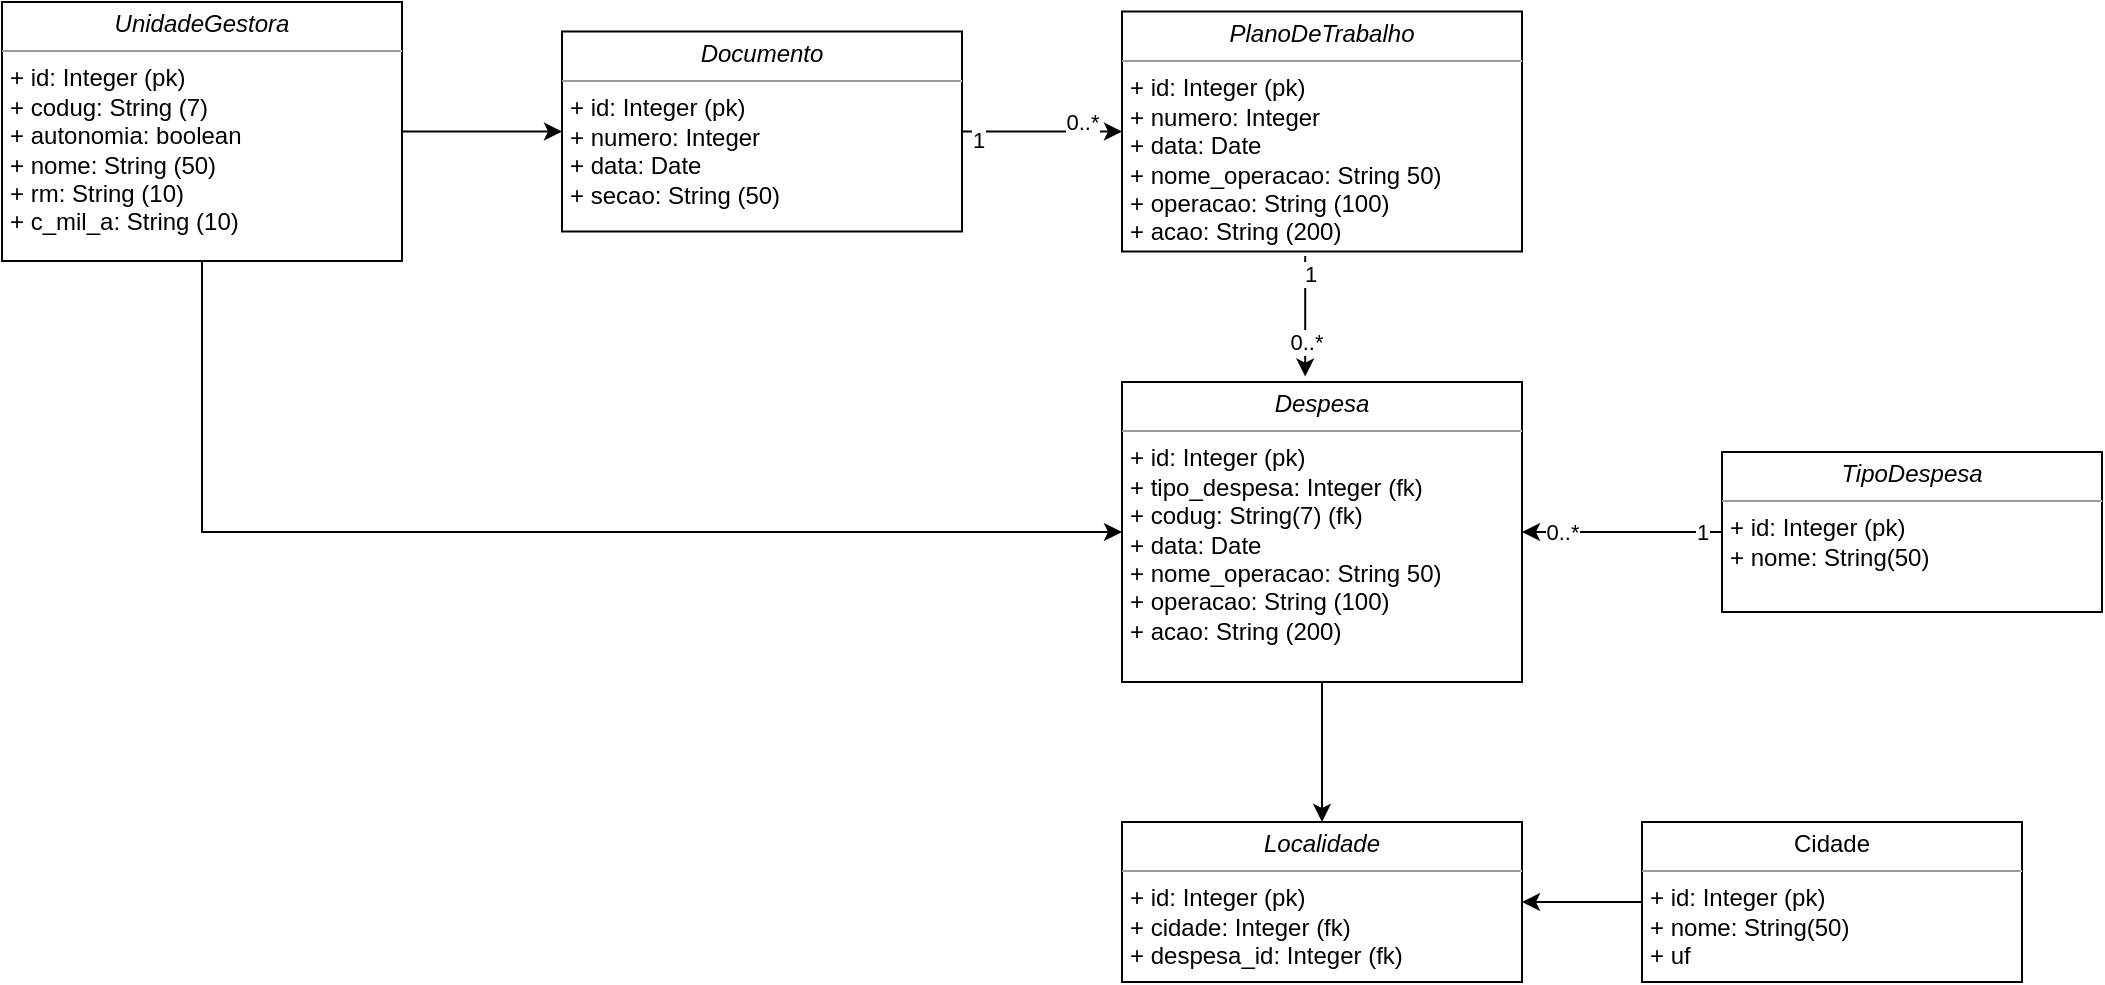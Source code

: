 <mxfile version="20.4.0" type="github">
  <diagram name="Diagrama de Classes" id="c4acf3e9-155e-7222-9cf6-157b1a14988f">
    <mxGraphModel dx="1422" dy="762" grid="1" gridSize="10" guides="1" tooltips="1" connect="1" arrows="1" fold="1" page="1" pageScale="1" pageWidth="1169" pageHeight="827" background="none" math="0" shadow="0">
      <root>
        <mxCell id="0" />
        <mxCell id="1" parent="0" />
        <mxCell id="a-GNcQjXYbUmJu2RaoGT-13" style="edgeStyle=orthogonalEdgeStyle;rounded=0;orthogonalLoop=1;jettySize=auto;html=1;entryX=0;entryY=0.5;entryDx=0;entryDy=0;exitX=0.5;exitY=1;exitDx=0;exitDy=0;" edge="1" parent="1" source="5d2195bd80daf111-18" target="a-GNcQjXYbUmJu2RaoGT-9">
          <mxGeometry relative="1" as="geometry">
            <mxPoint x="135" y="410" as="targetPoint" />
          </mxGeometry>
        </mxCell>
        <mxCell id="a-GNcQjXYbUmJu2RaoGT-30" style="edgeStyle=orthogonalEdgeStyle;rounded=0;orthogonalLoop=1;jettySize=auto;html=1;entryX=0;entryY=0.5;entryDx=0;entryDy=0;" edge="1" parent="1" source="5d2195bd80daf111-18" target="a-GNcQjXYbUmJu2RaoGT-4">
          <mxGeometry relative="1" as="geometry" />
        </mxCell>
        <mxCell id="5d2195bd80daf111-18" value="&lt;p style=&quot;margin:0px;margin-top:4px;text-align:center;&quot;&gt;&lt;i&gt;UnidadeGestora&lt;/i&gt;&lt;/p&gt;&lt;hr size=&quot;1&quot;&gt;&lt;p style=&quot;margin:0px;margin-left:4px;&quot;&gt;+ id: Integer (pk)&lt;/p&gt;&lt;p style=&quot;margin:0px;margin-left:4px;&quot;&gt;+ codug: String (7)&lt;/p&gt;&lt;p style=&quot;margin:0px;margin-left:4px;&quot;&gt;+ autonomia: boolean&lt;br&gt;+ nome: String (50)&lt;/p&gt;&lt;p style=&quot;margin:0px;margin-left:4px;&quot;&gt;+ rm: String (10)&lt;/p&gt;&lt;p style=&quot;margin:0px;margin-left:4px;&quot;&gt;+ c_mil_a: String (10)&lt;/p&gt;&lt;p style=&quot;margin:0px;margin-left:4px;&quot;&gt;&lt;br&gt;&lt;/p&gt;" style="verticalAlign=top;align=left;overflow=fill;fontSize=12;fontFamily=Helvetica;html=1;rounded=0;shadow=0;comic=0;labelBackgroundColor=none;strokeWidth=1" parent="1" vertex="1">
          <mxGeometry x="40" y="40" width="200" height="129.5" as="geometry" />
        </mxCell>
        <mxCell id="a-GNcQjXYbUmJu2RaoGT-19" value="0..*" style="edgeStyle=orthogonalEdgeStyle;rounded=0;orthogonalLoop=1;jettySize=auto;html=1;" edge="1" parent="1" source="a-GNcQjXYbUmJu2RaoGT-4" target="a-GNcQjXYbUmJu2RaoGT-8">
          <mxGeometry x="0.5" y="5" relative="1" as="geometry">
            <mxPoint as="offset" />
          </mxGeometry>
        </mxCell>
        <mxCell id="a-GNcQjXYbUmJu2RaoGT-20" value="1" style="edgeLabel;html=1;align=center;verticalAlign=middle;resizable=0;points=[];" vertex="1" connectable="0" parent="a-GNcQjXYbUmJu2RaoGT-19">
          <mxGeometry x="-0.77" y="1" relative="1" as="geometry">
            <mxPoint x="-1" y="5" as="offset" />
          </mxGeometry>
        </mxCell>
        <mxCell id="a-GNcQjXYbUmJu2RaoGT-4" value="&lt;p style=&quot;margin:0px;margin-top:4px;text-align:center;&quot;&gt;&lt;i&gt;Documento&lt;/i&gt;&lt;/p&gt;&lt;hr size=&quot;1&quot;&gt;&lt;p style=&quot;margin:0px;margin-left:4px;&quot;&gt;+ id: Integer (pk)&lt;/p&gt;&lt;p style=&quot;margin:0px;margin-left:4px;&quot;&gt;+ numero: Integer&lt;/p&gt;&lt;p style=&quot;margin:0px;margin-left:4px;&quot;&gt;+ data: Date&lt;br&gt;+ secao: String (50)&lt;/p&gt;&lt;p style=&quot;margin:0px;margin-left:4px;&quot;&gt;&lt;br&gt;&lt;/p&gt;" style="verticalAlign=top;align=left;overflow=fill;fontSize=12;fontFamily=Helvetica;html=1;rounded=0;shadow=0;comic=0;labelBackgroundColor=none;strokeWidth=1" vertex="1" parent="1">
          <mxGeometry x="320" y="54.75" width="200" height="100" as="geometry" />
        </mxCell>
        <mxCell id="a-GNcQjXYbUmJu2RaoGT-21" style="edgeStyle=orthogonalEdgeStyle;rounded=0;orthogonalLoop=1;jettySize=auto;html=1;entryX=0.458;entryY=-0.018;entryDx=0;entryDy=0;exitX=0.458;exitY=1.019;exitDx=0;exitDy=0;exitPerimeter=0;entryPerimeter=0;" edge="1" parent="1" source="a-GNcQjXYbUmJu2RaoGT-8" target="a-GNcQjXYbUmJu2RaoGT-9">
          <mxGeometry relative="1" as="geometry" />
        </mxCell>
        <mxCell id="a-GNcQjXYbUmJu2RaoGT-22" value="0..*" style="edgeLabel;html=1;align=center;verticalAlign=middle;resizable=0;points=[];" vertex="1" connectable="0" parent="a-GNcQjXYbUmJu2RaoGT-21">
          <mxGeometry x="0.667" relative="1" as="geometry">
            <mxPoint y="-7" as="offset" />
          </mxGeometry>
        </mxCell>
        <mxCell id="a-GNcQjXYbUmJu2RaoGT-23" value="1" style="edgeLabel;html=1;align=center;verticalAlign=middle;resizable=0;points=[];" vertex="1" connectable="0" parent="a-GNcQjXYbUmJu2RaoGT-21">
          <mxGeometry x="-0.7" y="2" relative="1" as="geometry">
            <mxPoint as="offset" />
          </mxGeometry>
        </mxCell>
        <mxCell id="a-GNcQjXYbUmJu2RaoGT-8" value="&lt;p style=&quot;margin:0px;margin-top:4px;text-align:center;&quot;&gt;&lt;i&gt;PlanoDeTrabalho&lt;/i&gt;&lt;/p&gt;&lt;hr size=&quot;1&quot;&gt;&lt;p style=&quot;margin:0px;margin-left:4px;&quot;&gt;+ id: Integer (pk)&lt;/p&gt;&lt;p style=&quot;margin:0px;margin-left:4px;&quot;&gt;+ numero: Integer&lt;/p&gt;&lt;p style=&quot;margin:0px;margin-left:4px;&quot;&gt;+ data: Date&lt;br&gt;+ nome_operacao: String 50)&lt;/p&gt;&lt;p style=&quot;margin:0px;margin-left:4px;&quot;&gt;+ operacao: String (100)&lt;/p&gt;&lt;p style=&quot;margin:0px;margin-left:4px;&quot;&gt;+ acao: String (200)&lt;/p&gt;&lt;p style=&quot;margin:0px;margin-left:4px;&quot;&gt;&lt;br&gt;&lt;/p&gt;" style="verticalAlign=top;align=left;overflow=fill;fontSize=12;fontFamily=Helvetica;html=1;rounded=0;shadow=0;comic=0;labelBackgroundColor=none;strokeWidth=1" vertex="1" parent="1">
          <mxGeometry x="600" y="44.75" width="200" height="120" as="geometry" />
        </mxCell>
        <mxCell id="a-GNcQjXYbUmJu2RaoGT-27" style="edgeStyle=orthogonalEdgeStyle;rounded=0;orthogonalLoop=1;jettySize=auto;html=1;entryX=0.5;entryY=0;entryDx=0;entryDy=0;" edge="1" parent="1" source="a-GNcQjXYbUmJu2RaoGT-9" target="a-GNcQjXYbUmJu2RaoGT-26">
          <mxGeometry relative="1" as="geometry" />
        </mxCell>
        <mxCell id="a-GNcQjXYbUmJu2RaoGT-9" value="&lt;p style=&quot;margin:0px;margin-top:4px;text-align:center;&quot;&gt;&lt;i&gt;Despesa&lt;/i&gt;&lt;/p&gt;&lt;hr size=&quot;1&quot;&gt;&lt;p style=&quot;margin:0px;margin-left:4px;&quot;&gt;+ id: Integer (pk)&lt;/p&gt;&lt;p style=&quot;margin:0px;margin-left:4px;&quot;&gt;+ tipo_despesa: Integer (fk)&lt;/p&gt;&lt;p style=&quot;margin:0px;margin-left:4px;&quot;&gt;+ codug: String(7) (fk)&lt;/p&gt;&lt;p style=&quot;margin:0px;margin-left:4px;&quot;&gt;+ data: Date&lt;br&gt;+ nome_operacao: String 50)&lt;/p&gt;&lt;p style=&quot;margin:0px;margin-left:4px;&quot;&gt;+ operacao: String (100)&lt;/p&gt;&lt;p style=&quot;margin:0px;margin-left:4px;&quot;&gt;+ acao: String (200)&lt;/p&gt;&lt;p style=&quot;margin:0px;margin-left:4px;&quot;&gt;&lt;br&gt;&lt;/p&gt;" style="verticalAlign=top;align=left;overflow=fill;fontSize=12;fontFamily=Helvetica;html=1;rounded=0;shadow=0;comic=0;labelBackgroundColor=none;strokeWidth=1" vertex="1" parent="1">
          <mxGeometry x="600" y="230" width="200" height="150" as="geometry" />
        </mxCell>
        <mxCell id="a-GNcQjXYbUmJu2RaoGT-11" style="edgeStyle=orthogonalEdgeStyle;rounded=0;orthogonalLoop=1;jettySize=auto;html=1;entryX=1;entryY=0.5;entryDx=0;entryDy=0;" edge="1" parent="1" source="a-GNcQjXYbUmJu2RaoGT-10" target="a-GNcQjXYbUmJu2RaoGT-9">
          <mxGeometry relative="1" as="geometry" />
        </mxCell>
        <mxCell id="a-GNcQjXYbUmJu2RaoGT-24" value="0..*" style="edgeLabel;html=1;align=center;verticalAlign=middle;resizable=0;points=[];" vertex="1" connectable="0" parent="a-GNcQjXYbUmJu2RaoGT-11">
          <mxGeometry x="0.765" relative="1" as="geometry">
            <mxPoint x="8" as="offset" />
          </mxGeometry>
        </mxCell>
        <mxCell id="a-GNcQjXYbUmJu2RaoGT-25" value="1" style="edgeLabel;html=1;align=center;verticalAlign=middle;resizable=0;points=[];" vertex="1" connectable="0" parent="a-GNcQjXYbUmJu2RaoGT-11">
          <mxGeometry x="-0.788" relative="1" as="geometry">
            <mxPoint as="offset" />
          </mxGeometry>
        </mxCell>
        <mxCell id="a-GNcQjXYbUmJu2RaoGT-10" value="&lt;p style=&quot;margin:0px;margin-top:4px;text-align:center;&quot;&gt;&lt;i&gt;TipoDespesa&lt;/i&gt;&lt;/p&gt;&lt;hr size=&quot;1&quot;&gt;&lt;p style=&quot;margin:0px;margin-left:4px;&quot;&gt;+ id: Integer (pk)&lt;/p&gt;&lt;p style=&quot;margin:0px;margin-left:4px;&quot;&gt;+ nome: String(50)&lt;/p&gt;&lt;p style=&quot;margin:0px;margin-left:4px;&quot;&gt;&lt;br&gt;&lt;/p&gt;" style="verticalAlign=top;align=left;overflow=fill;fontSize=12;fontFamily=Helvetica;html=1;rounded=0;shadow=0;comic=0;labelBackgroundColor=none;strokeWidth=1" vertex="1" parent="1">
          <mxGeometry x="900" y="265" width="190" height="80" as="geometry" />
        </mxCell>
        <mxCell id="a-GNcQjXYbUmJu2RaoGT-26" value="&lt;p style=&quot;margin:0px;margin-top:4px;text-align:center;&quot;&gt;&lt;i&gt;Localidade&lt;/i&gt;&lt;/p&gt;&lt;hr size=&quot;1&quot;&gt;&lt;p style=&quot;margin:0px;margin-left:4px;&quot;&gt;+ id: Integer (pk)&lt;/p&gt;&lt;p style=&quot;margin:0px;margin-left:4px;&quot;&gt;+ cidade: Integer (fk)&lt;/p&gt;&lt;p style=&quot;margin:0px;margin-left:4px;&quot;&gt;+ despesa_id: Integer (fk)&lt;/p&gt;&lt;p style=&quot;margin:0px;margin-left:4px;&quot;&gt;&lt;br&gt;&lt;/p&gt;" style="verticalAlign=top;align=left;overflow=fill;fontSize=12;fontFamily=Helvetica;html=1;rounded=0;shadow=0;comic=0;labelBackgroundColor=none;strokeWidth=1" vertex="1" parent="1">
          <mxGeometry x="600" y="450" width="200" height="80" as="geometry" />
        </mxCell>
        <mxCell id="a-GNcQjXYbUmJu2RaoGT-29" style="edgeStyle=orthogonalEdgeStyle;rounded=0;orthogonalLoop=1;jettySize=auto;html=1;entryX=1;entryY=0.5;entryDx=0;entryDy=0;" edge="1" parent="1" source="a-GNcQjXYbUmJu2RaoGT-28" target="a-GNcQjXYbUmJu2RaoGT-26">
          <mxGeometry relative="1" as="geometry" />
        </mxCell>
        <mxCell id="a-GNcQjXYbUmJu2RaoGT-28" value="&lt;p style=&quot;margin:0px;margin-top:4px;text-align:center;&quot;&gt;Cidade&lt;/p&gt;&lt;hr size=&quot;1&quot;&gt;&lt;p style=&quot;margin:0px;margin-left:4px;&quot;&gt;+ id: Integer (pk)&lt;/p&gt;&lt;p style=&quot;margin:0px;margin-left:4px;&quot;&gt;+ nome: String(50)&lt;/p&gt;&lt;p style=&quot;margin:0px;margin-left:4px;&quot;&gt;+ uf&lt;/p&gt;&lt;p style=&quot;margin:0px;margin-left:4px;&quot;&gt;&lt;br&gt;&lt;/p&gt;" style="verticalAlign=top;align=left;overflow=fill;fontSize=12;fontFamily=Helvetica;html=1;rounded=0;shadow=0;comic=0;labelBackgroundColor=none;strokeWidth=1" vertex="1" parent="1">
          <mxGeometry x="860" y="450" width="190" height="80" as="geometry" />
        </mxCell>
      </root>
    </mxGraphModel>
  </diagram>
</mxfile>

